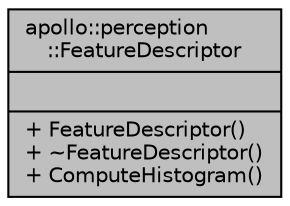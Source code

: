 digraph "apollo::perception::FeatureDescriptor"
{
  edge [fontname="Helvetica",fontsize="10",labelfontname="Helvetica",labelfontsize="10"];
  node [fontname="Helvetica",fontsize="10",shape=record];
  Node1 [label="{apollo::perception\l::FeatureDescriptor\n||+ FeatureDescriptor()\l+ ~FeatureDescriptor()\l+ ComputeHistogram()\l}",height=0.2,width=0.4,color="black", fillcolor="grey75", style="filled" fontcolor="black"];
}
